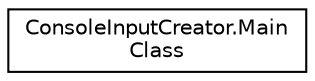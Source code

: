digraph "Graphical Class Hierarchy"
{
  edge [fontname="Helvetica",fontsize="10",labelfontname="Helvetica",labelfontsize="10"];
  node [fontname="Helvetica",fontsize="10",shape=record];
  rankdir="LR";
  Node1 [label="ConsoleInputCreator.Main\lClass",height=0.2,width=0.4,color="black", fillcolor="white", style="filled",URL="$class_console_input_creator_1_1_main_class.html"];
}
